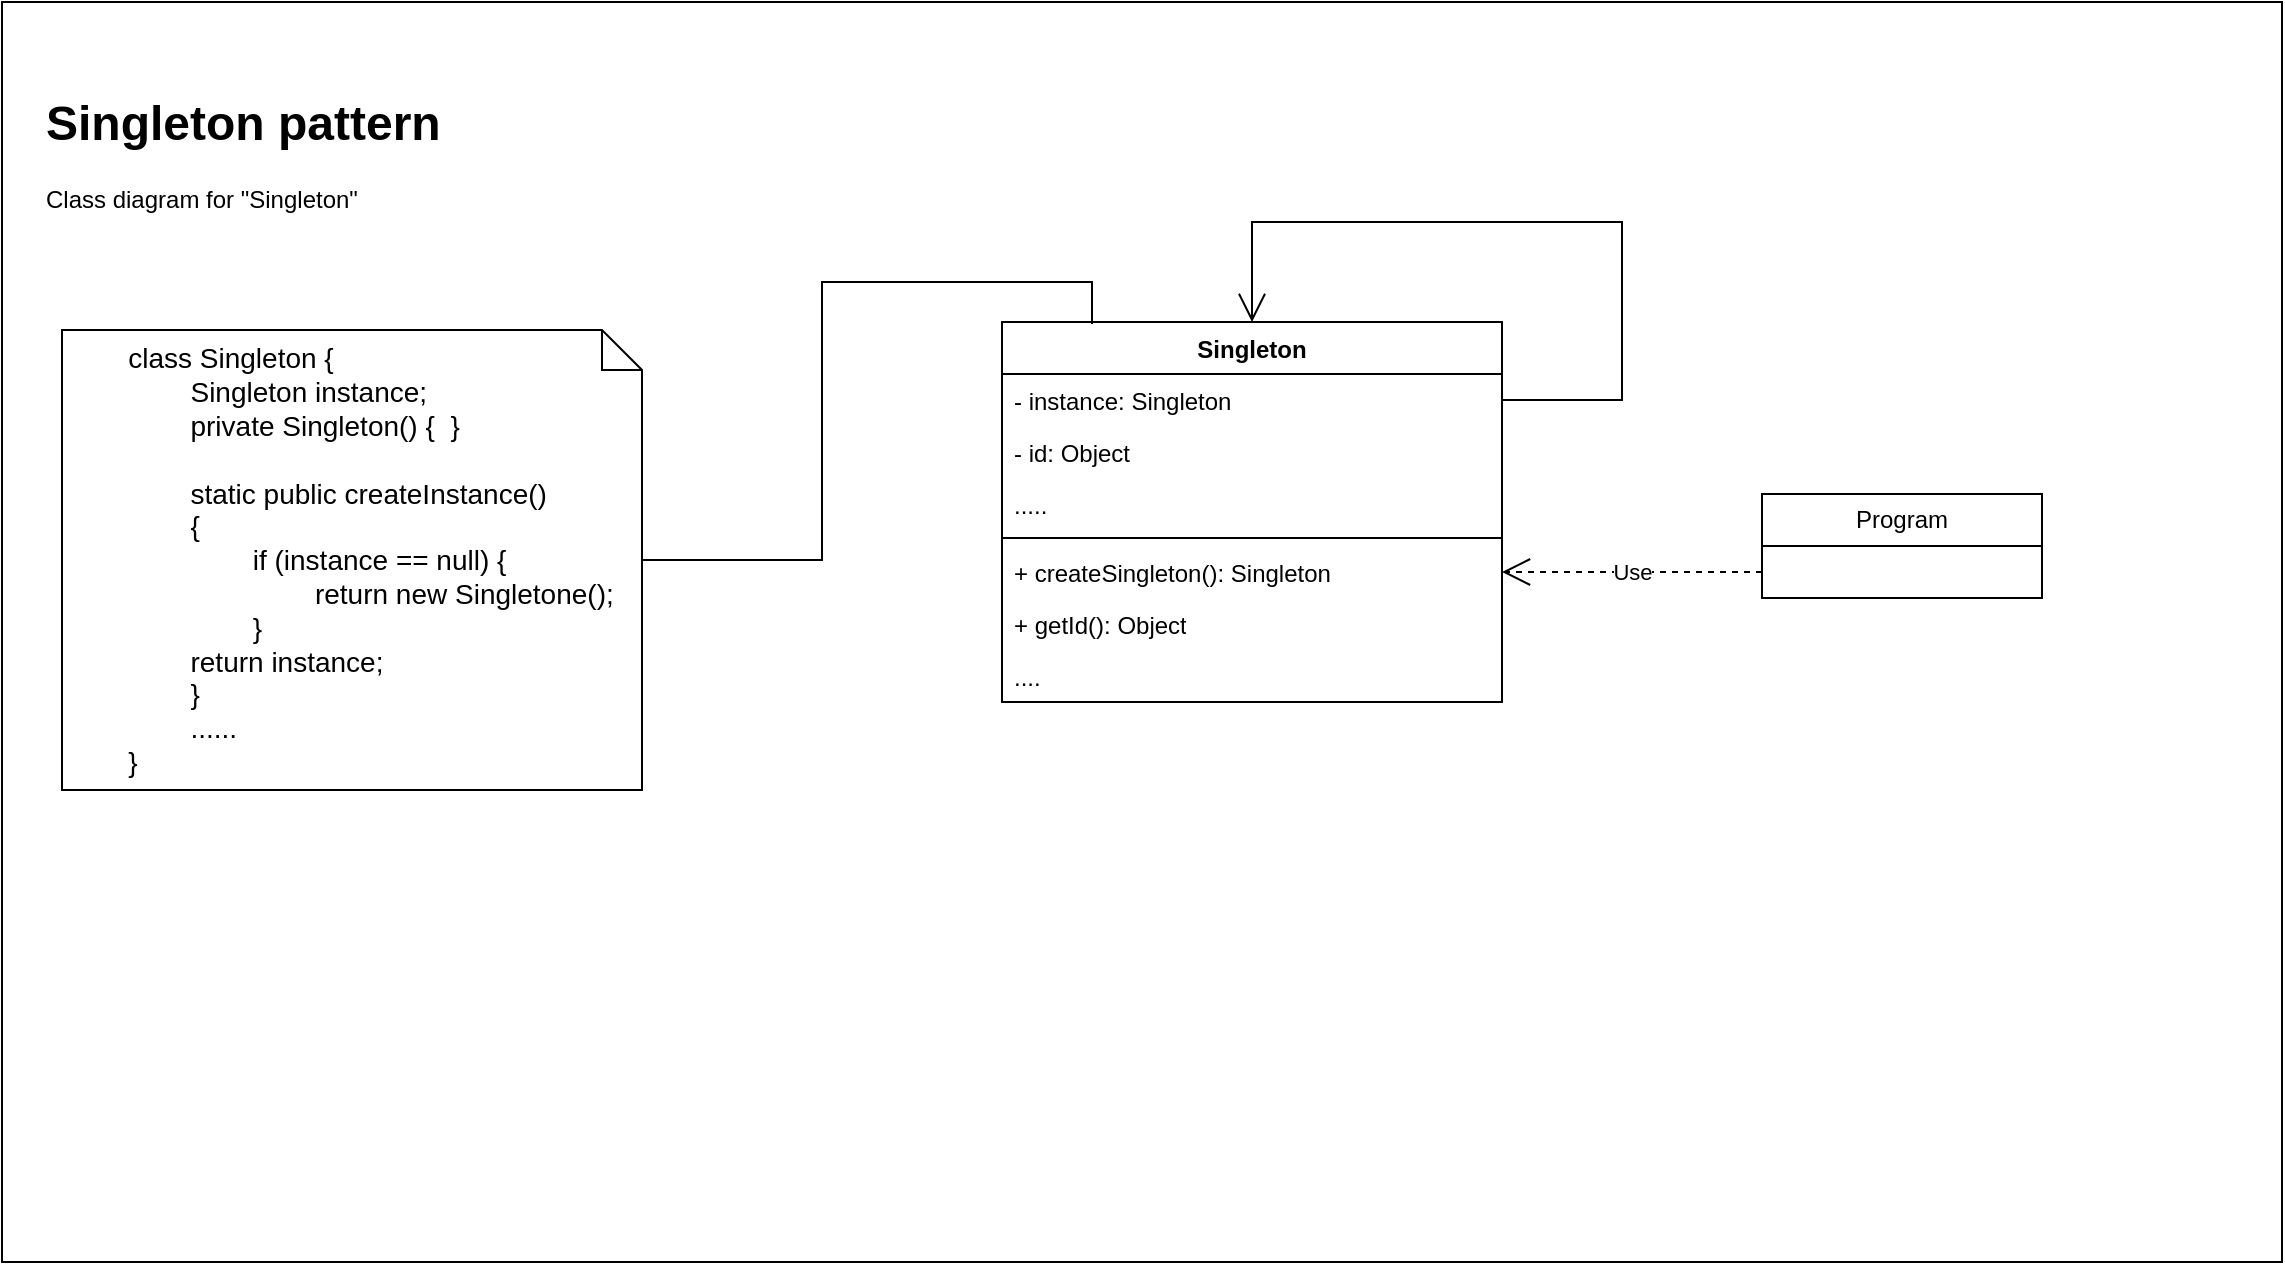 <mxfile version="24.7.17">
  <diagram name="Страница — 1" id="FYo8pawr4C_z67GX1DUE">
    <mxGraphModel dx="1451" dy="913" grid="1" gridSize="10" guides="1" tooltips="1" connect="1" arrows="1" fold="1" page="1" pageScale="1" pageWidth="1169" pageHeight="827" math="0" shadow="0">
      <root>
        <mxCell id="0" />
        <mxCell id="1" parent="0" />
        <mxCell id="gK1-hDuXdUSK9Z_8E7en-23" value="" style="rounded=0;whiteSpace=wrap;html=1;" vertex="1" parent="1">
          <mxGeometry x="10" y="20" width="1140" height="630" as="geometry" />
        </mxCell>
        <mxCell id="gK1-hDuXdUSK9Z_8E7en-1" value="&lt;h1 style=&quot;margin-top: 0px;&quot;&gt;Singleton pattern&lt;/h1&gt;&lt;div&gt;Class diagram for&amp;nbsp;&lt;span style=&quot;background-color: initial;&quot;&gt;&quot;Singleton&quot;&lt;/span&gt;&lt;/div&gt;" style="text;html=1;whiteSpace=wrap;overflow=hidden;rounded=0;" vertex="1" parent="1">
          <mxGeometry x="30" y="60" width="240" height="70" as="geometry" />
        </mxCell>
        <mxCell id="gK1-hDuXdUSK9Z_8E7en-6" value="Singleton" style="swimlane;fontStyle=1;align=center;verticalAlign=top;childLayout=stackLayout;horizontal=1;startSize=26;horizontalStack=0;resizeParent=1;resizeParentMax=0;resizeLast=0;collapsible=1;marginBottom=0;whiteSpace=wrap;html=1;" vertex="1" parent="1">
          <mxGeometry x="510" y="180" width="250" height="190" as="geometry" />
        </mxCell>
        <mxCell id="gK1-hDuXdUSK9Z_8E7en-12" value="- instance: Singleton" style="text;strokeColor=none;fillColor=none;align=left;verticalAlign=top;spacingLeft=4;spacingRight=4;overflow=hidden;rotatable=0;points=[[0,0.5],[1,0.5]];portConstraint=eastwest;whiteSpace=wrap;html=1;" vertex="1" parent="gK1-hDuXdUSK9Z_8E7en-6">
          <mxGeometry y="26" width="250" height="26" as="geometry" />
        </mxCell>
        <mxCell id="gK1-hDuXdUSK9Z_8E7en-7" value="- id: Object" style="text;strokeColor=none;fillColor=none;align=left;verticalAlign=top;spacingLeft=4;spacingRight=4;overflow=hidden;rotatable=0;points=[[0,0.5],[1,0.5]];portConstraint=eastwest;whiteSpace=wrap;html=1;" vertex="1" parent="gK1-hDuXdUSK9Z_8E7en-6">
          <mxGeometry y="52" width="250" height="26" as="geometry" />
        </mxCell>
        <mxCell id="gK1-hDuXdUSK9Z_8E7en-20" value="....." style="text;strokeColor=none;fillColor=none;align=left;verticalAlign=top;spacingLeft=4;spacingRight=4;overflow=hidden;rotatable=0;points=[[0,0.5],[1,0.5]];portConstraint=eastwest;whiteSpace=wrap;html=1;" vertex="1" parent="gK1-hDuXdUSK9Z_8E7en-6">
          <mxGeometry y="78" width="250" height="26" as="geometry" />
        </mxCell>
        <mxCell id="gK1-hDuXdUSK9Z_8E7en-8" value="" style="line;strokeWidth=1;fillColor=none;align=left;verticalAlign=middle;spacingTop=-1;spacingLeft=3;spacingRight=3;rotatable=0;labelPosition=right;points=[];portConstraint=eastwest;strokeColor=inherit;" vertex="1" parent="gK1-hDuXdUSK9Z_8E7en-6">
          <mxGeometry y="104" width="250" height="8" as="geometry" />
        </mxCell>
        <mxCell id="gK1-hDuXdUSK9Z_8E7en-9" value="+ createSingleton(): Singleton" style="text;strokeColor=none;fillColor=none;align=left;verticalAlign=top;spacingLeft=4;spacingRight=4;overflow=hidden;rotatable=0;points=[[0,0.5],[1,0.5]];portConstraint=eastwest;whiteSpace=wrap;html=1;" vertex="1" parent="gK1-hDuXdUSK9Z_8E7en-6">
          <mxGeometry y="112" width="250" height="26" as="geometry" />
        </mxCell>
        <mxCell id="gK1-hDuXdUSK9Z_8E7en-10" value="+ getId(): Object" style="text;strokeColor=none;fillColor=none;align=left;verticalAlign=top;spacingLeft=4;spacingRight=4;overflow=hidden;rotatable=0;points=[[0,0.5],[1,0.5]];portConstraint=eastwest;whiteSpace=wrap;html=1;" vertex="1" parent="gK1-hDuXdUSK9Z_8E7en-6">
          <mxGeometry y="138" width="250" height="26" as="geometry" />
        </mxCell>
        <mxCell id="gK1-hDuXdUSK9Z_8E7en-13" value="" style="endArrow=open;endFill=1;endSize=12;html=1;rounded=0;exitX=1;exitY=0.5;exitDx=0;exitDy=0;entryX=0.5;entryY=0;entryDx=0;entryDy=0;" edge="1" parent="gK1-hDuXdUSK9Z_8E7en-6" source="gK1-hDuXdUSK9Z_8E7en-12" target="gK1-hDuXdUSK9Z_8E7en-6">
          <mxGeometry width="160" relative="1" as="geometry">
            <mxPoint x="30" y="-20" as="sourcePoint" />
            <mxPoint x="190" y="-20" as="targetPoint" />
            <Array as="points">
              <mxPoint x="310" y="39" />
              <mxPoint x="310" y="-50" />
              <mxPoint x="125" y="-50" />
            </Array>
          </mxGeometry>
        </mxCell>
        <mxCell id="gK1-hDuXdUSK9Z_8E7en-21" value="...." style="text;strokeColor=none;fillColor=none;align=left;verticalAlign=top;spacingLeft=4;spacingRight=4;overflow=hidden;rotatable=0;points=[[0,0.5],[1,0.5]];portConstraint=eastwest;whiteSpace=wrap;html=1;" vertex="1" parent="gK1-hDuXdUSK9Z_8E7en-6">
          <mxGeometry y="164" width="250" height="26" as="geometry" />
        </mxCell>
        <mxCell id="gK1-hDuXdUSK9Z_8E7en-14" value="Program" style="swimlane;fontStyle=0;childLayout=stackLayout;horizontal=1;startSize=26;fillColor=none;horizontalStack=0;resizeParent=1;resizeParentMax=0;resizeLast=0;collapsible=1;marginBottom=0;whiteSpace=wrap;html=1;" vertex="1" parent="1">
          <mxGeometry x="890" y="266" width="140" height="52" as="geometry" />
        </mxCell>
        <mxCell id="gK1-hDuXdUSK9Z_8E7en-18" value="Use" style="endArrow=open;endSize=12;dashed=1;html=1;rounded=0;exitX=0;exitY=0.75;exitDx=0;exitDy=0;entryX=1;entryY=0.5;entryDx=0;entryDy=0;" edge="1" parent="1" source="gK1-hDuXdUSK9Z_8E7en-14" target="gK1-hDuXdUSK9Z_8E7en-9">
          <mxGeometry width="160" relative="1" as="geometry">
            <mxPoint x="530" y="250" as="sourcePoint" />
            <mxPoint x="690" y="250" as="targetPoint" />
          </mxGeometry>
        </mxCell>
        <mxCell id="gK1-hDuXdUSK9Z_8E7en-19" value="&lt;font style=&quot;font-size: 14px;&quot;&gt;&lt;span style=&quot;white-space: pre;&quot;&gt;&#x9;&lt;/span&gt;class Singleton {&lt;/font&gt;&lt;div&gt;&lt;span style=&quot;font-size: 14px;&quot;&gt;&lt;span style=&quot;white-space: pre;&quot;&gt;&#x9;&lt;/span&gt;&lt;span style=&quot;white-space: pre;&quot;&gt;&#x9;&lt;/span&gt;Singleton instance;&lt;/span&gt;&lt;/div&gt;&lt;div&gt;&lt;span style=&quot;font-size: 14px;&quot;&gt;&lt;span style=&quot;white-space: pre;&quot;&gt;&#x9;&lt;/span&gt;&lt;span style=&quot;white-space: pre;&quot;&gt;&#x9;&lt;/span&gt;private Singleton() {&amp;nbsp; }&lt;/span&gt;&lt;/div&gt;&lt;div&gt;&lt;span style=&quot;font-size: 14px;&quot;&gt;&lt;span style=&quot;white-space: pre;&quot;&gt;&#x9;&lt;/span&gt;&lt;span style=&quot;white-space: pre;&quot;&gt;&#x9;&lt;/span&gt;&lt;br&gt;&lt;/span&gt;&lt;/div&gt;&lt;div&gt;&lt;div style=&quot;font-size: 14px;&quot;&gt;&lt;span style=&quot;white-space: pre;&quot;&gt;&#x9;&lt;/span&gt;&lt;span style=&quot;white-space: pre;&quot;&gt;&#x9;&lt;/span&gt;static public createInstance()&lt;br&gt;&lt;/div&gt;&lt;div style=&quot;font-size: 14px;&quot;&gt;&lt;span style=&quot;white-space: pre;&quot;&gt;&#x9;&lt;/span&gt;&lt;span style=&quot;white-space: pre;&quot;&gt;&#x9;&lt;/span&gt;{&lt;/div&gt;&lt;div style=&quot;font-size: 14px;&quot;&gt;&lt;span style=&quot;white-space: pre;&quot;&gt;&#x9;&lt;/span&gt;&lt;span style=&quot;white-space: pre;&quot;&gt;&#x9;&lt;/span&gt;&lt;span style=&quot;white-space: pre;&quot;&gt;&#x9;&lt;/span&gt;if (instance == null) {&amp;nbsp;&lt;/div&gt;&lt;div style=&quot;font-size: 14px;&quot;&gt;&lt;span style=&quot;white-space: pre;&quot;&gt;&#x9;&lt;/span&gt;&lt;span style=&quot;white-space: pre;&quot;&gt;&#x9;&lt;/span&gt;&lt;span style=&quot;white-space: pre;&quot;&gt;&#x9;&lt;/span&gt;&lt;span style=&quot;white-space: pre;&quot;&gt;&#x9;&lt;/span&gt;return new Singletone();&lt;br&gt;&lt;/div&gt;&lt;div style=&quot;font-size: 14px;&quot;&gt;&lt;span style=&quot;white-space: pre;&quot;&gt;&#x9;&lt;/span&gt;&lt;span style=&quot;white-space: pre;&quot;&gt;&#x9;&lt;/span&gt;&lt;span style=&quot;white-space: pre;&quot;&gt;&#x9;&lt;/span&gt;}&lt;/div&gt;&lt;div style=&quot;font-size: 14px;&quot;&gt;&lt;span style=&quot;white-space: pre;&quot;&gt;&#x9;&lt;/span&gt;&lt;span style=&quot;white-space: pre;&quot;&gt;&#x9;&lt;/span&gt;return instance;&lt;br&gt;&lt;/div&gt;&lt;div style=&quot;font-size: 14px;&quot;&gt;&lt;span style=&quot;white-space: pre;&quot;&gt;&#x9;&lt;/span&gt;&lt;span style=&quot;white-space: pre;&quot;&gt;&#x9;&lt;/span&gt;}&lt;br&gt;&lt;/div&gt;&lt;div style=&quot;font-size: 14px;&quot;&gt;&lt;span style=&quot;white-space: pre;&quot;&gt;&#x9;&lt;/span&gt;&lt;span style=&quot;white-space: pre;&quot;&gt;&#x9;&lt;/span&gt;......&lt;br&gt;&lt;/div&gt;&lt;div style=&quot;font-size: 14px;&quot;&gt;&lt;font style=&quot;font-size: 14px;&quot;&gt;&lt;span style=&quot;white-space: pre;&quot;&gt;&#x9;&lt;/span&gt;}&lt;/font&gt;&lt;/div&gt;&lt;/div&gt;" style="shape=note;size=20;whiteSpace=wrap;html=1;align=left;" vertex="1" parent="1">
          <mxGeometry x="40" y="184" width="290" height="230" as="geometry" />
        </mxCell>
        <mxCell id="gK1-hDuXdUSK9Z_8E7en-22" style="edgeStyle=orthogonalEdgeStyle;rounded=0;orthogonalLoop=1;jettySize=auto;html=1;entryX=0.18;entryY=0.005;entryDx=0;entryDy=0;entryPerimeter=0;endArrow=none;endFill=0;" edge="1" parent="1" source="gK1-hDuXdUSK9Z_8E7en-19" target="gK1-hDuXdUSK9Z_8E7en-6">
          <mxGeometry relative="1" as="geometry" />
        </mxCell>
      </root>
    </mxGraphModel>
  </diagram>
</mxfile>
